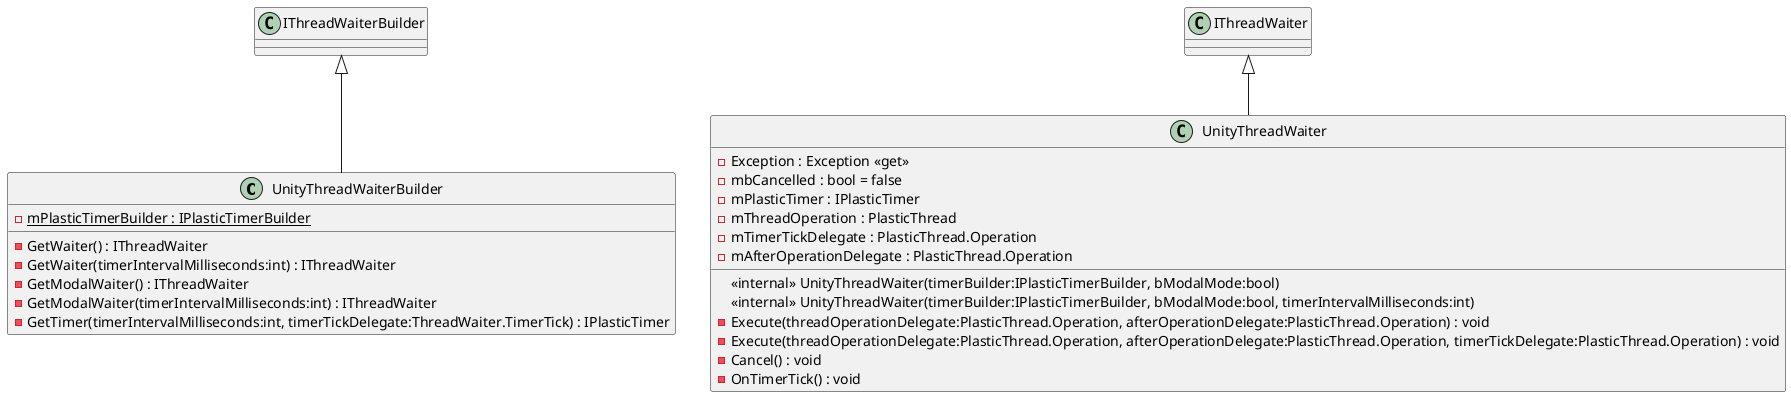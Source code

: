 @startuml
class UnityThreadWaiterBuilder {
    - GetWaiter() : IThreadWaiter
    - GetWaiter(timerIntervalMilliseconds:int) : IThreadWaiter
    - GetModalWaiter() : IThreadWaiter
    - GetModalWaiter(timerIntervalMilliseconds:int) : IThreadWaiter
    - GetTimer(timerIntervalMilliseconds:int, timerTickDelegate:ThreadWaiter.TimerTick) : IPlasticTimer
    {static} - mPlasticTimerBuilder : IPlasticTimerBuilder
}
class UnityThreadWaiter {
    - Exception : Exception <<get>>
    <<internal>> UnityThreadWaiter(timerBuilder:IPlasticTimerBuilder, bModalMode:bool)
    <<internal>> UnityThreadWaiter(timerBuilder:IPlasticTimerBuilder, bModalMode:bool, timerIntervalMilliseconds:int)
    - Execute(threadOperationDelegate:PlasticThread.Operation, afterOperationDelegate:PlasticThread.Operation) : void
    - Execute(threadOperationDelegate:PlasticThread.Operation, afterOperationDelegate:PlasticThread.Operation, timerTickDelegate:PlasticThread.Operation) : void
    - Cancel() : void
    - OnTimerTick() : void
    - mbCancelled : bool = false
    - mPlasticTimer : IPlasticTimer
    - mThreadOperation : PlasticThread
    - mTimerTickDelegate : PlasticThread.Operation
    - mAfterOperationDelegate : PlasticThread.Operation
}
IThreadWaiterBuilder <|-- UnityThreadWaiterBuilder
IThreadWaiter <|-- UnityThreadWaiter
@enduml
